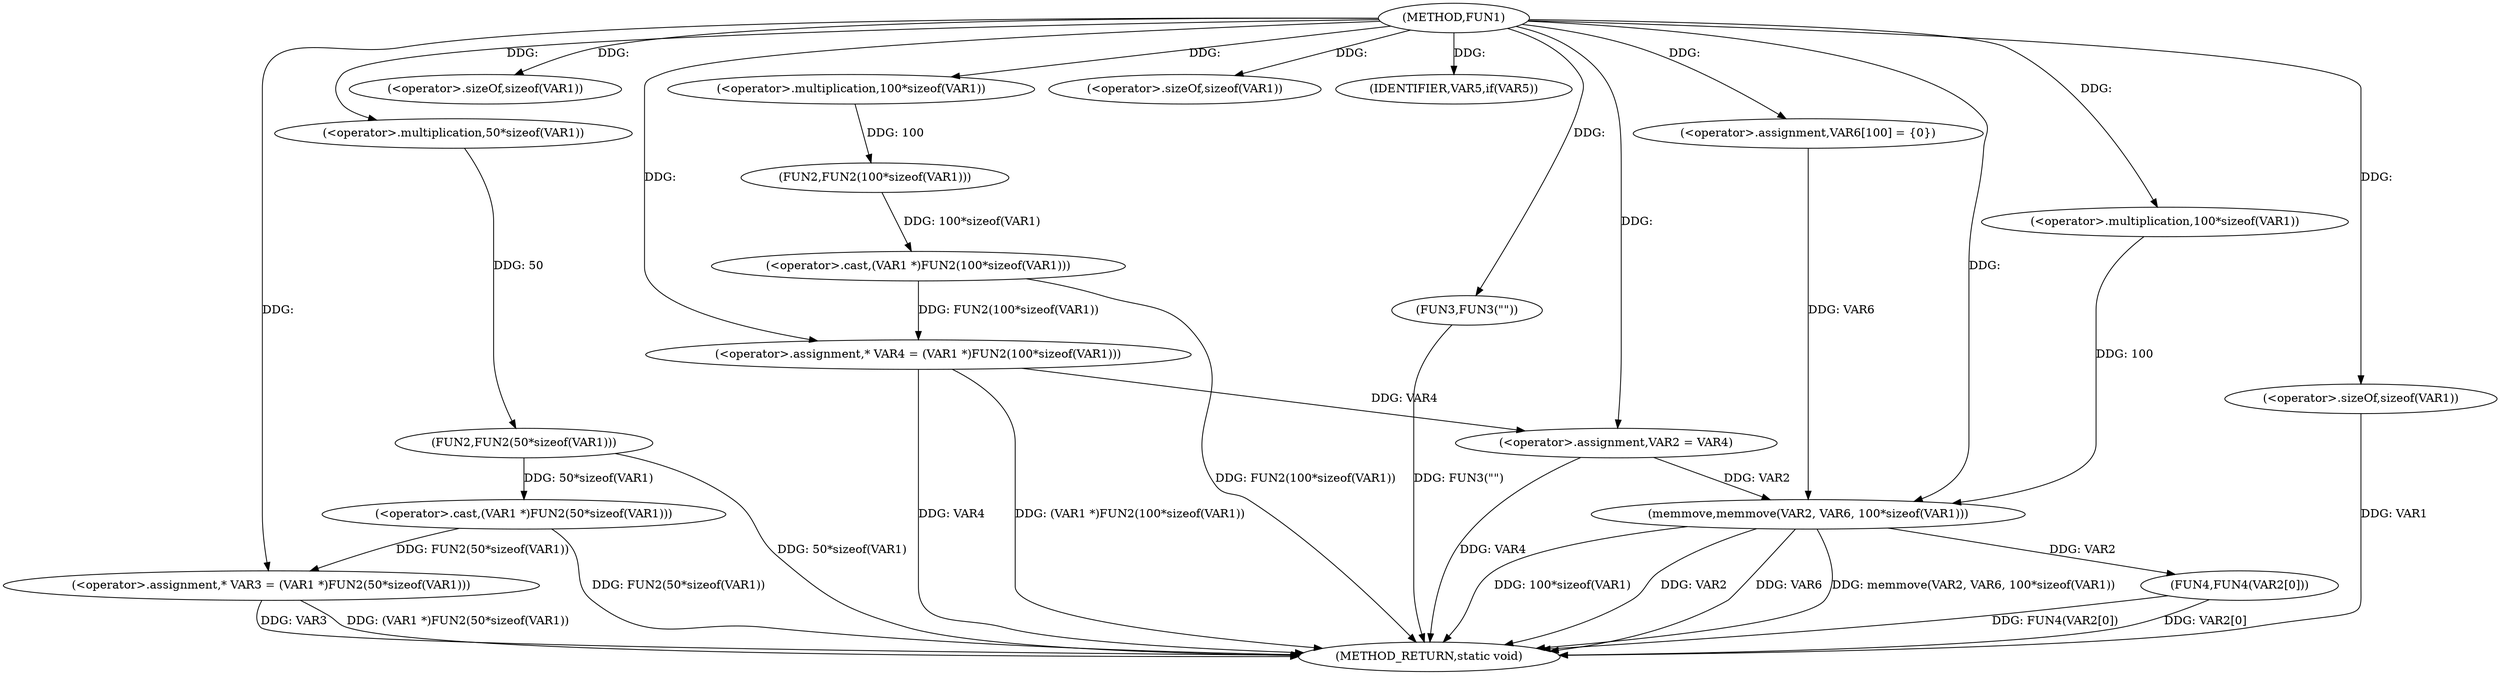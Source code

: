 digraph FUN1 {  
"1000100" [label = "(METHOD,FUN1)" ]
"1000148" [label = "(METHOD_RETURN,static void)" ]
"1000104" [label = "(<operator>.assignment,* VAR3 = (VAR1 *)FUN2(50*sizeof(VAR1)))" ]
"1000106" [label = "(<operator>.cast,(VAR1 *)FUN2(50*sizeof(VAR1)))" ]
"1000108" [label = "(FUN2,FUN2(50*sizeof(VAR1)))" ]
"1000109" [label = "(<operator>.multiplication,50*sizeof(VAR1))" ]
"1000111" [label = "(<operator>.sizeOf,sizeof(VAR1))" ]
"1000114" [label = "(<operator>.assignment,* VAR4 = (VAR1 *)FUN2(100*sizeof(VAR1)))" ]
"1000116" [label = "(<operator>.cast,(VAR1 *)FUN2(100*sizeof(VAR1)))" ]
"1000118" [label = "(FUN2,FUN2(100*sizeof(VAR1)))" ]
"1000119" [label = "(<operator>.multiplication,100*sizeof(VAR1))" ]
"1000121" [label = "(<operator>.sizeOf,sizeof(VAR1))" ]
"1000124" [label = "(IDENTIFIER,VAR5,if(VAR5))" ]
"1000126" [label = "(FUN3,FUN3(\"\"))" ]
"1000130" [label = "(<operator>.assignment,VAR2 = VAR4)" ]
"1000135" [label = "(<operator>.assignment,VAR6[100] = {0})" ]
"1000137" [label = "(memmove,memmove(VAR2, VAR6, 100*sizeof(VAR1)))" ]
"1000140" [label = "(<operator>.multiplication,100*sizeof(VAR1))" ]
"1000142" [label = "(<operator>.sizeOf,sizeof(VAR1))" ]
"1000144" [label = "(FUN4,FUN4(VAR2[0]))" ]
  "1000106" -> "1000148"  [ label = "DDG: FUN2(50*sizeof(VAR1))"] 
  "1000104" -> "1000148"  [ label = "DDG: VAR3"] 
  "1000137" -> "1000148"  [ label = "DDG: 100*sizeof(VAR1)"] 
  "1000144" -> "1000148"  [ label = "DDG: FUN4(VAR2[0])"] 
  "1000114" -> "1000148"  [ label = "DDG: VAR4"] 
  "1000116" -> "1000148"  [ label = "DDG: FUN2(100*sizeof(VAR1))"] 
  "1000137" -> "1000148"  [ label = "DDG: VAR2"] 
  "1000114" -> "1000148"  [ label = "DDG: (VAR1 *)FUN2(100*sizeof(VAR1))"] 
  "1000126" -> "1000148"  [ label = "DDG: FUN3(\"\")"] 
  "1000130" -> "1000148"  [ label = "DDG: VAR4"] 
  "1000137" -> "1000148"  [ label = "DDG: VAR6"] 
  "1000142" -> "1000148"  [ label = "DDG: VAR1"] 
  "1000144" -> "1000148"  [ label = "DDG: VAR2[0]"] 
  "1000137" -> "1000148"  [ label = "DDG: memmove(VAR2, VAR6, 100*sizeof(VAR1))"] 
  "1000104" -> "1000148"  [ label = "DDG: (VAR1 *)FUN2(50*sizeof(VAR1))"] 
  "1000108" -> "1000148"  [ label = "DDG: 50*sizeof(VAR1)"] 
  "1000106" -> "1000104"  [ label = "DDG: FUN2(50*sizeof(VAR1))"] 
  "1000100" -> "1000104"  [ label = "DDG: "] 
  "1000108" -> "1000106"  [ label = "DDG: 50*sizeof(VAR1)"] 
  "1000109" -> "1000108"  [ label = "DDG: 50"] 
  "1000100" -> "1000109"  [ label = "DDG: "] 
  "1000100" -> "1000111"  [ label = "DDG: "] 
  "1000116" -> "1000114"  [ label = "DDG: FUN2(100*sizeof(VAR1))"] 
  "1000100" -> "1000114"  [ label = "DDG: "] 
  "1000118" -> "1000116"  [ label = "DDG: 100*sizeof(VAR1)"] 
  "1000119" -> "1000118"  [ label = "DDG: 100"] 
  "1000100" -> "1000119"  [ label = "DDG: "] 
  "1000100" -> "1000121"  [ label = "DDG: "] 
  "1000100" -> "1000124"  [ label = "DDG: "] 
  "1000100" -> "1000126"  [ label = "DDG: "] 
  "1000114" -> "1000130"  [ label = "DDG: VAR4"] 
  "1000100" -> "1000130"  [ label = "DDG: "] 
  "1000100" -> "1000135"  [ label = "DDG: "] 
  "1000130" -> "1000137"  [ label = "DDG: VAR2"] 
  "1000100" -> "1000137"  [ label = "DDG: "] 
  "1000135" -> "1000137"  [ label = "DDG: VAR6"] 
  "1000140" -> "1000137"  [ label = "DDG: 100"] 
  "1000100" -> "1000140"  [ label = "DDG: "] 
  "1000100" -> "1000142"  [ label = "DDG: "] 
  "1000137" -> "1000144"  [ label = "DDG: VAR2"] 
}
